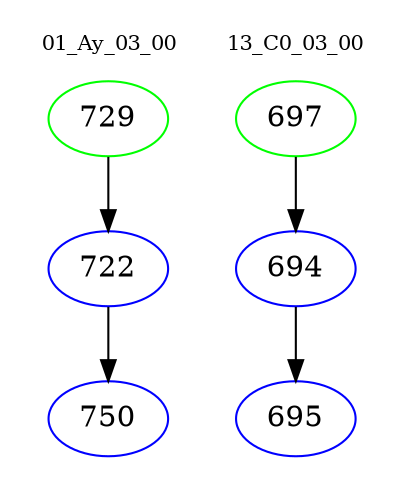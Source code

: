 digraph{
subgraph cluster_0 {
color = white
label = "01_Ay_03_00";
fontsize=10;
T0_729 [label="729", color="green"]
T0_729 -> T0_722 [color="black"]
T0_722 [label="722", color="blue"]
T0_722 -> T0_750 [color="black"]
T0_750 [label="750", color="blue"]
}
subgraph cluster_1 {
color = white
label = "13_C0_03_00";
fontsize=10;
T1_697 [label="697", color="green"]
T1_697 -> T1_694 [color="black"]
T1_694 [label="694", color="blue"]
T1_694 -> T1_695 [color="black"]
T1_695 [label="695", color="blue"]
}
}
